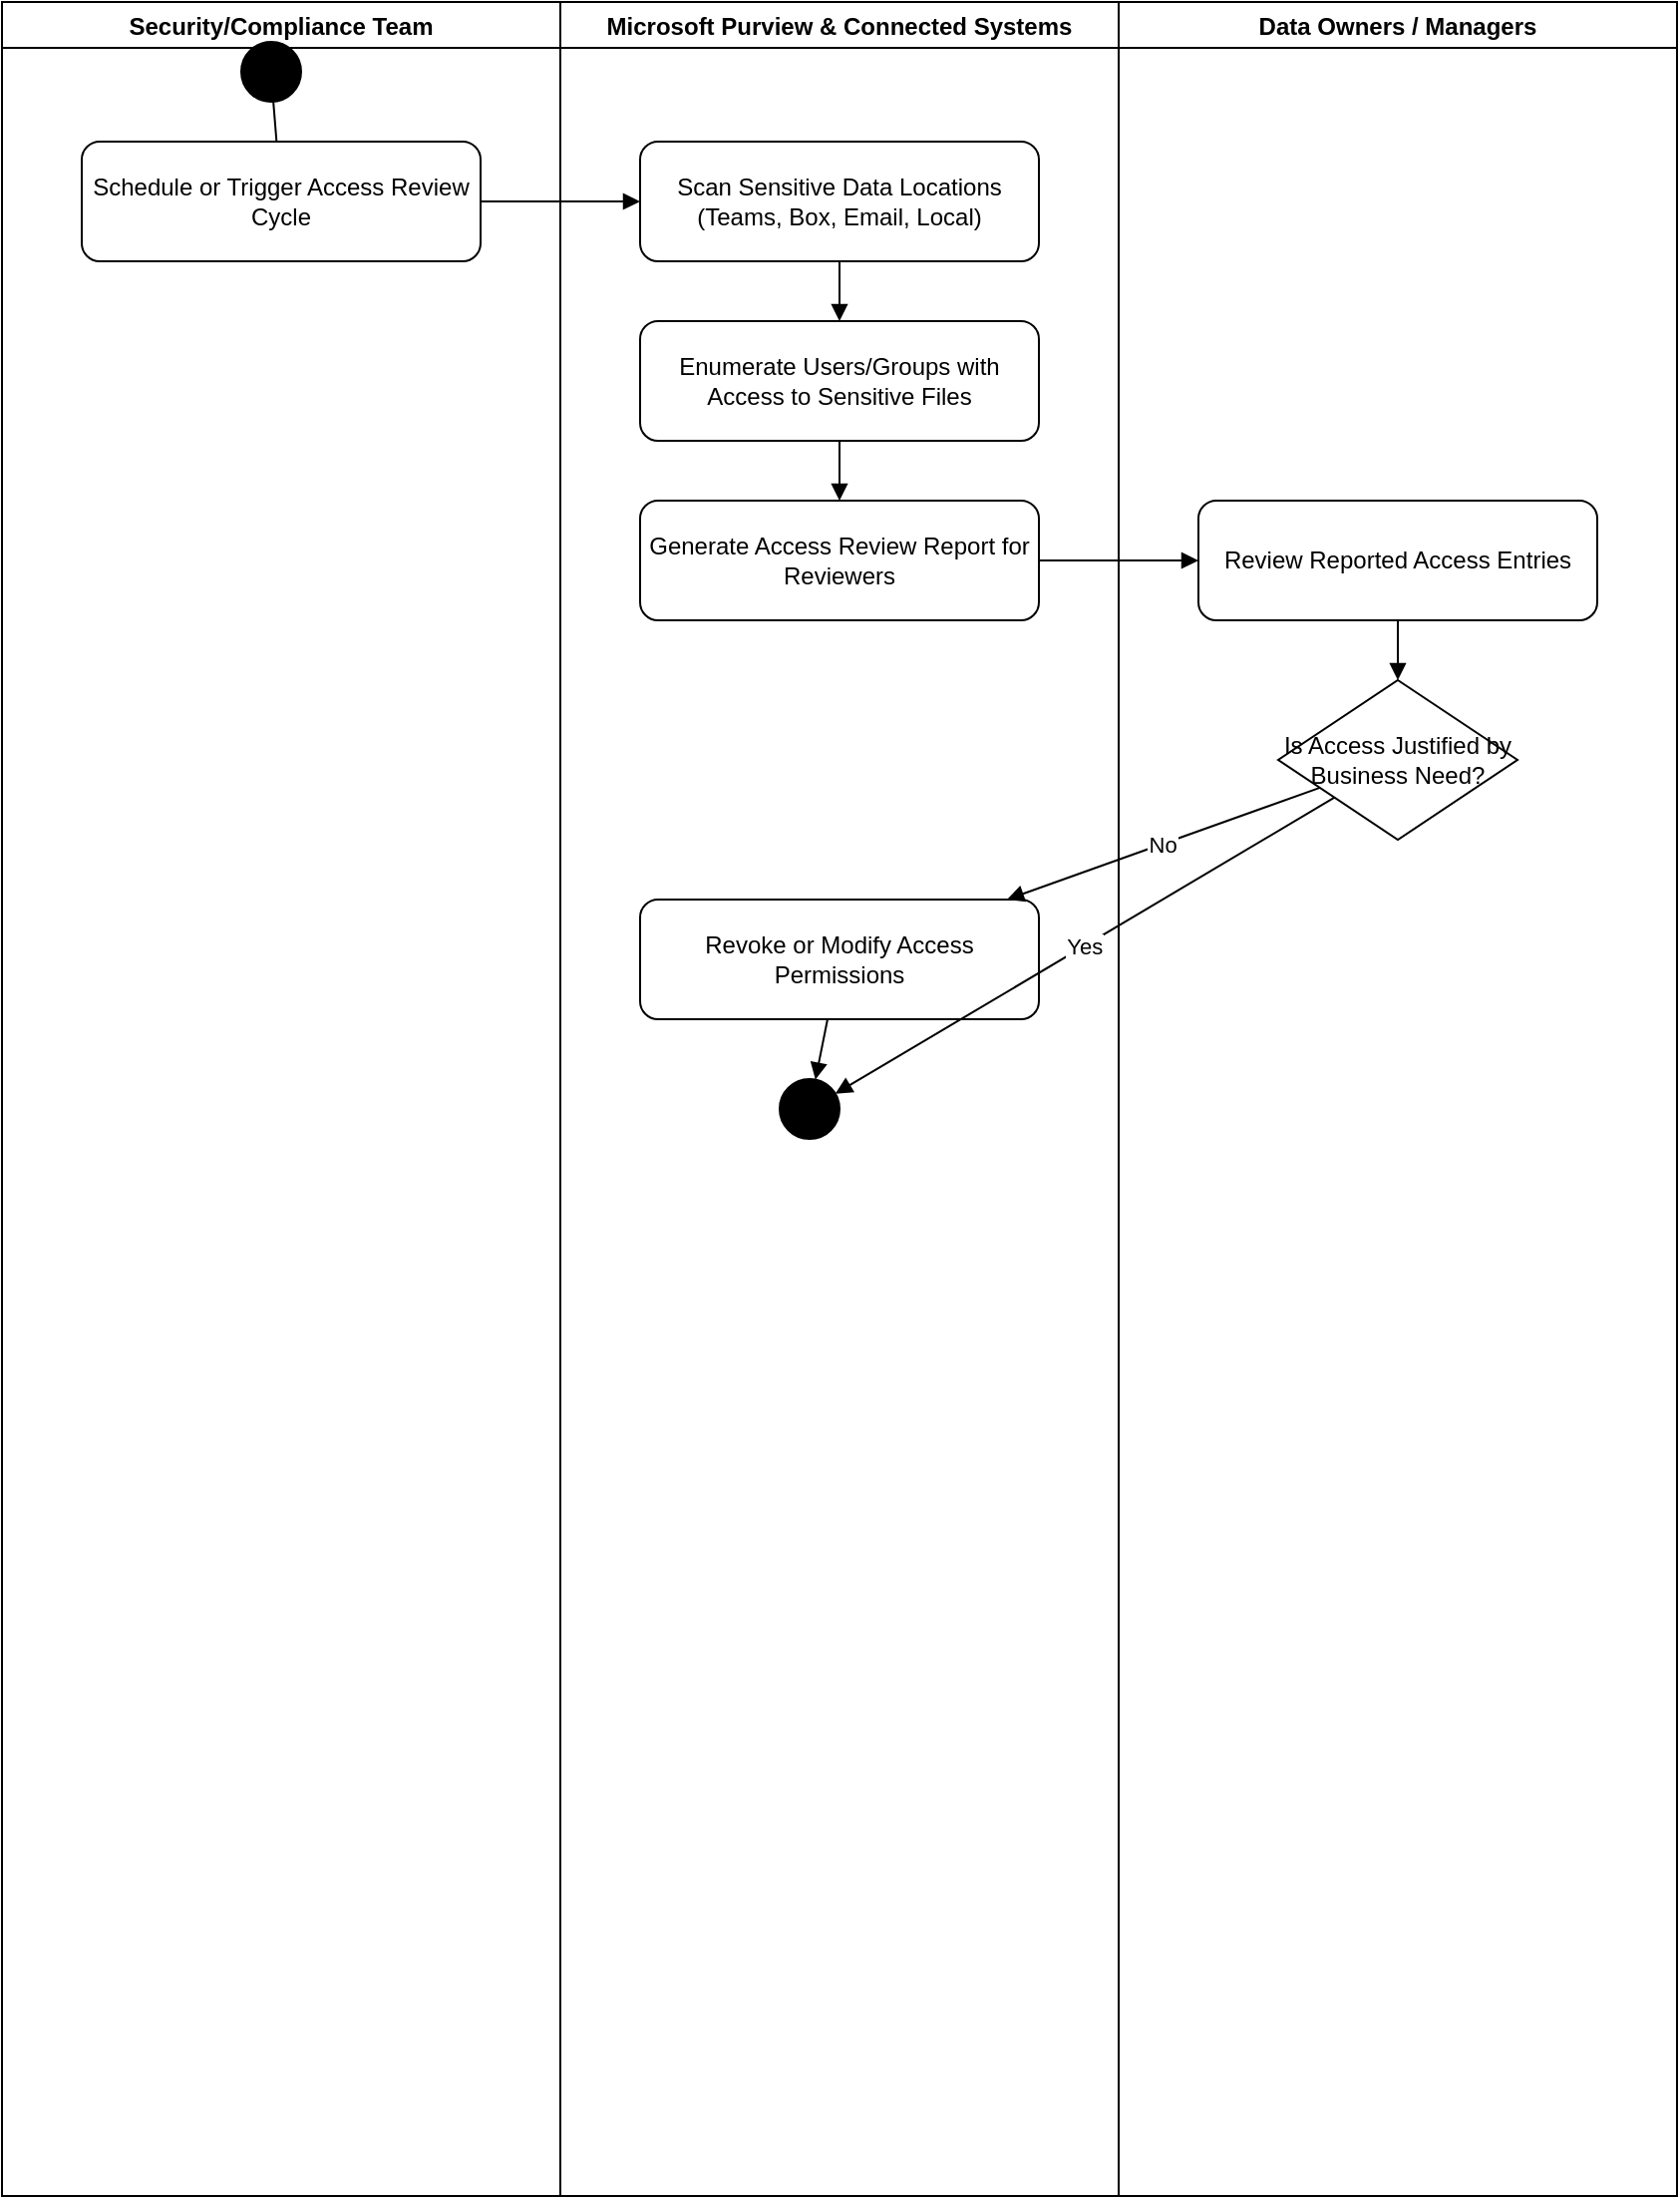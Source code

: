 <mxfile>
  <diagram name="Access and Permission Reviews for Sensitive Data" id="0">
    <mxGraphModel dx="1200" dy="720" grid="1" gridSize="10" guides="1" tooltips="1" connect="1" arrows="1" fold="1" page="1" pageScale="1" pageWidth="850" pageHeight="1100" math="0" shadow="0">
      <root>
        <mxCell id="0"/>
        <mxCell id="1" parent="0"/>

        <!-- Swimlanes -->
        <mxCell id="2" value="Security/Compliance Team" style="swimlane" vertex="1" parent="1">
          <mxGeometry x="0" y="0" width="280" height="1100" as="geometry"/>
        </mxCell>
        <mxCell id="3" value="Microsoft Purview &amp; Connected Systems" style="swimlane" vertex="1" parent="1">
          <mxGeometry x="280" y="0" width="280" height="1100" as="geometry"/>
        </mxCell>
        <mxCell id="4" value="Data Owners / Managers" style="swimlane" vertex="1" parent="1">
          <mxGeometry x="560" y="0" width="280" height="1100" as="geometry"/>
        </mxCell>

        <!-- Start -->
        <mxCell id="5" value="" style="ellipse;whiteSpace=wrap;html=1;aspect=fixed;fillColor=#000000;" vertex="1" parent="2">
          <mxGeometry x="120" y="20" width="30" height="30" as="geometry"/>
        </mxCell>

        <!-- Activities -->
        <mxCell id="6" value="Schedule or Trigger Access Review Cycle" style="rounded=1;whiteSpace=wrap;html=1;" vertex="1" parent="2">
          <mxGeometry x="40" y="70" width="200" height="60" as="geometry"/>
        </mxCell>

        <mxCell id="7" value="Scan Sensitive Data Locations (Teams, Box, Email, Local)" style="rounded=1;whiteSpace=wrap;html=1;" vertex="1" parent="3">
          <mxGeometry x="40" y="70" width="200" height="60" as="geometry"/>
        </mxCell>

        <mxCell id="8" value="Enumerate Users/Groups with Access to Sensitive Files" style="rounded=1;whiteSpace=wrap;html=1;" vertex="1" parent="3">
          <mxGeometry x="40" y="160" width="200" height="60" as="geometry"/>
        </mxCell>

        <mxCell id="9" value="Generate Access Review Report for Reviewers" style="rounded=1;whiteSpace=wrap;html=1;" vertex="1" parent="3">
          <mxGeometry x="40" y="250" width="200" height="60" as="geometry"/>
        </mxCell>

        <mxCell id="10" value="Review Reported Access Entries" style="rounded=1;whiteSpace=wrap;html=1;" vertex="1" parent="4">
          <mxGeometry x="40" y="250" width="200" height="60" as="geometry"/>
        </mxCell>

        <mxCell id="11" value="Is Access Justified by Business Need?" style="rhombus;whiteSpace=wrap;html=1;" vertex="1" parent="4">
          <mxGeometry x="80" y="340" width="120" height="80" as="geometry"/>
        </mxCell>

        <mxCell id="12" value="Revoke or Modify Access Permissions" style="rounded=1;whiteSpace=wrap;html=1;" vertex="1" parent="3">
          <mxGeometry x="40" y="450" width="200" height="60" as="geometry"/>
        </mxCell>

        <!-- End -->
        <mxCell id="13" value="" style="ellipse;whiteSpace=wrap;html=1;aspect=fixed;fillColor=#000000;" vertex="1" parent="3">
          <mxGeometry x="110" y="540" width="30" height="30" as="geometry"/>
        </mxCell>

        <!-- Connectors -->
        <mxCell id="e1" style="endArrow=none;" edge="1" parent="2" source="5" target="6"><mxGeometry relative="1" as="geometry"/></mxCell>
        <mxCell id="e2" style="endArrow=block;" edge="1" parent="2" source="6" target="7"><mxGeometry relative="1" as="geometry"/></mxCell>
        <mxCell id="e3" style="endArrow=block;" edge="1" parent="3" source="7" target="8"><mxGeometry relative="1" as="geometry"/></mxCell>
        <mxCell id="e4" style="endArrow=block;" edge="1" parent="3" source="8" target="9"><mxGeometry relative="1" as="geometry"/></mxCell>
        <mxCell id="e5" style="endArrow=block;" edge="1" parent="3" source="9" target="10"><mxGeometry relative="1" as="geometry"/></mxCell>
        <mxCell id="e6" style="endArrow=block;" edge="1" parent="4" source="10" target="11"><mxGeometry relative="1" as="geometry"/></mxCell>
        <mxCell id="e7" value="No" style="endArrow=block;" edge="1" parent="4" source="11" target="12"><mxGeometry relative="1" as="geometry"/></mxCell>
        <mxCell id="e8" value="Yes" style="endArrow=block;" edge="1" parent="4" source="11" target="13"><mxGeometry relative="1" as="geometry"/></mxCell>
        <mxCell id="e9" style="endArrow=block;" edge="1" parent="3" source="12" target="13"><mxGeometry relative="1" as="geometry"/></mxCell>
      </root>
    </mxGraphModel>
  </diagram>
</mxfile>